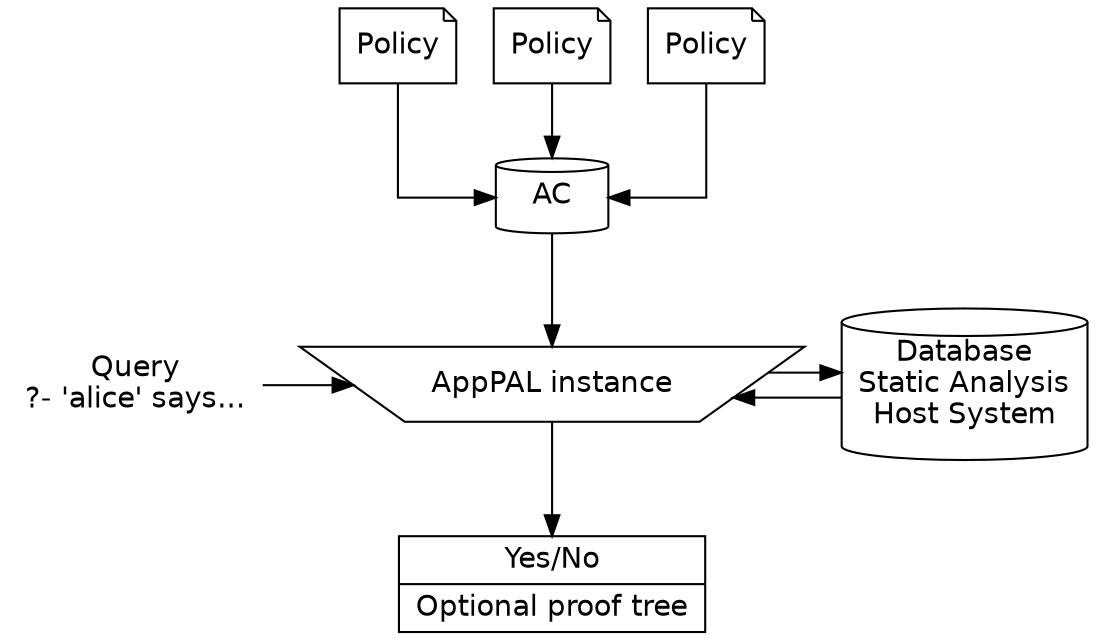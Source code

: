 digraph apppaleval {
  //rankdir=LR;
  compound=true;
  graph [splines=ortho fontname="helvetica"]
  node [fontname="helvetica"]
  edge [fontname="helvetica"]


  {
    rank=same;
    policy1 [shape=note label="Policy"];
    policy2 [shape=note label="Policy"];
    policy3 [shape=note label="Policy"];
  }
  ac [shape=cylinder label="AC"];
  {
    rank=same;
    query [shape=plaintext label="Query\n?- 'alice' says..."];
    apppal [shape=invtrapezium label="AppPAL instance"];
    db     [shape=cylinder label="Database\nStatic Analysis\nHost System"]; 
  }

  {
    rank=same;
    answer [shape=record label="{ Yes/No | Optional proof tree }"];
  }

  policy1 -> ac;
  policy2 -> ac;
  policy3 -> ac;
  ac -> apppal;
  query -> apppal;
  apppal -> answer;

  apppal -> db;
  db     -> apppal;
}
